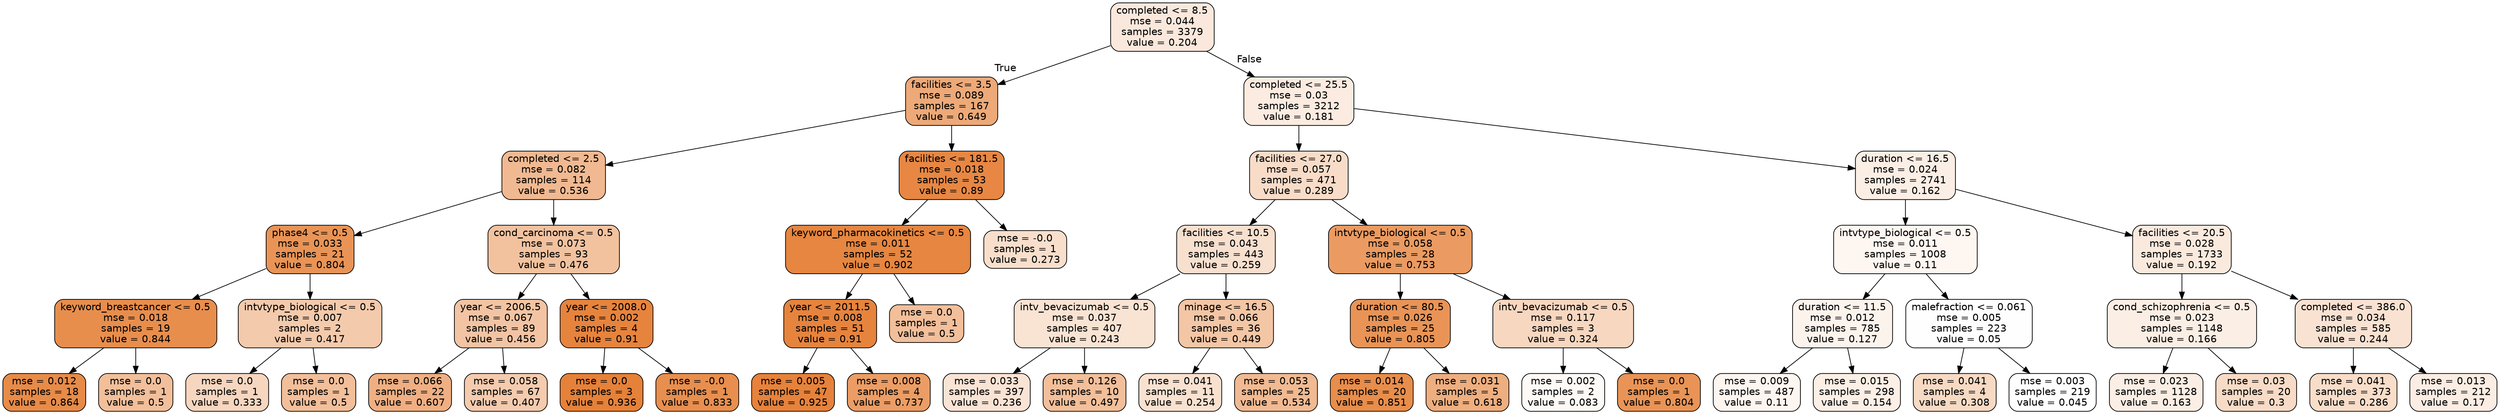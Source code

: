 digraph Tree {
node [shape=box, style="filled, rounded", color="black", fontname=helvetica] ;
edge [fontname=helvetica] ;
0 [label="completed <= 8.5\nmse = 0.044\nsamples = 3379\nvalue = 0.204", fillcolor="#e581392d"] ;
1 [label="facilities <= 3.5\nmse = 0.089\nsamples = 167\nvalue = 0.649", fillcolor="#e58139ad"] ;
0 -> 1 [labeldistance=2.5, labelangle=45, headlabel="True"] ;
2 [label="completed <= 2.5\nmse = 0.082\nsamples = 114\nvalue = 0.536", fillcolor="#e581398d"] ;
1 -> 2 ;
3 [label="phase4 <= 0.5\nmse = 0.033\nsamples = 21\nvalue = 0.804", fillcolor="#e58139d9"] ;
2 -> 3 ;
4 [label="keyword_breastcancer <= 0.5\nmse = 0.018\nsamples = 19\nvalue = 0.844", fillcolor="#e58139e5"] ;
3 -> 4 ;
5 [label="mse = 0.012\nsamples = 18\nvalue = 0.864", fillcolor="#e58139ea"] ;
4 -> 5 ;
6 [label="mse = 0.0\nsamples = 1\nvalue = 0.5", fillcolor="#e5813982"] ;
4 -> 6 ;
7 [label="intvtype_biological <= 0.5\nmse = 0.007\nsamples = 2\nvalue = 0.417", fillcolor="#e581396a"] ;
3 -> 7 ;
8 [label="mse = 0.0\nsamples = 1\nvalue = 0.333", fillcolor="#e5813952"] ;
7 -> 8 ;
9 [label="mse = 0.0\nsamples = 1\nvalue = 0.5", fillcolor="#e5813982"] ;
7 -> 9 ;
10 [label="cond_carcinoma <= 0.5\nmse = 0.073\nsamples = 93\nvalue = 0.476", fillcolor="#e581397b"] ;
2 -> 10 ;
11 [label="year <= 2006.5\nmse = 0.067\nsamples = 89\nvalue = 0.456", fillcolor="#e5813976"] ;
10 -> 11 ;
12 [label="mse = 0.066\nsamples = 22\nvalue = 0.607", fillcolor="#e58139a1"] ;
11 -> 12 ;
13 [label="mse = 0.058\nsamples = 67\nvalue = 0.407", fillcolor="#e5813968"] ;
11 -> 13 ;
14 [label="year <= 2008.0\nmse = 0.002\nsamples = 4\nvalue = 0.91", fillcolor="#e58139f8"] ;
10 -> 14 ;
15 [label="mse = 0.0\nsamples = 3\nvalue = 0.936", fillcolor="#e58139ff"] ;
14 -> 15 ;
16 [label="mse = -0.0\nsamples = 1\nvalue = 0.833", fillcolor="#e58139e2"] ;
14 -> 16 ;
17 [label="facilities <= 181.5\nmse = 0.018\nsamples = 53\nvalue = 0.89", fillcolor="#e58139f2"] ;
1 -> 17 ;
18 [label="keyword_pharmacokinetics <= 0.5\nmse = 0.011\nsamples = 52\nvalue = 0.902", fillcolor="#e58139f5"] ;
17 -> 18 ;
19 [label="year <= 2011.5\nmse = 0.008\nsamples = 51\nvalue = 0.91", fillcolor="#e58139f8"] ;
18 -> 19 ;
20 [label="mse = 0.005\nsamples = 47\nvalue = 0.925", fillcolor="#e58139fc"] ;
19 -> 20 ;
21 [label="mse = 0.008\nsamples = 4\nvalue = 0.737", fillcolor="#e58139c6"] ;
19 -> 21 ;
22 [label="mse = 0.0\nsamples = 1\nvalue = 0.5", fillcolor="#e5813982"] ;
18 -> 22 ;
23 [label="mse = -0.0\nsamples = 1\nvalue = 0.273", fillcolor="#e5813941"] ;
17 -> 23 ;
24 [label="completed <= 25.5\nmse = 0.03\nsamples = 3212\nvalue = 0.181", fillcolor="#e5813927"] ;
0 -> 24 [labeldistance=2.5, labelangle=-45, headlabel="False"] ;
25 [label="facilities <= 27.0\nmse = 0.057\nsamples = 471\nvalue = 0.289", fillcolor="#e5813946"] ;
24 -> 25 ;
26 [label="facilities <= 10.5\nmse = 0.043\nsamples = 443\nvalue = 0.259", fillcolor="#e581393d"] ;
25 -> 26 ;
27 [label="intv_bevacizumab <= 0.5\nmse = 0.037\nsamples = 407\nvalue = 0.243", fillcolor="#e5813938"] ;
26 -> 27 ;
28 [label="mse = 0.033\nsamples = 397\nvalue = 0.236", fillcolor="#e5813937"] ;
27 -> 28 ;
29 [label="mse = 0.126\nsamples = 10\nvalue = 0.497", fillcolor="#e5813981"] ;
27 -> 29 ;
30 [label="minage <= 16.5\nmse = 0.066\nsamples = 36\nvalue = 0.449", fillcolor="#e5813973"] ;
26 -> 30 ;
31 [label="mse = 0.041\nsamples = 11\nvalue = 0.254", fillcolor="#e581393c"] ;
30 -> 31 ;
32 [label="mse = 0.053\nsamples = 25\nvalue = 0.534", fillcolor="#e581398c"] ;
30 -> 32 ;
33 [label="intvtype_biological <= 0.5\nmse = 0.058\nsamples = 28\nvalue = 0.753", fillcolor="#e58139cb"] ;
25 -> 33 ;
34 [label="duration <= 80.5\nmse = 0.026\nsamples = 25\nvalue = 0.805", fillcolor="#e58139d9"] ;
33 -> 34 ;
35 [label="mse = 0.014\nsamples = 20\nvalue = 0.851", fillcolor="#e58139e7"] ;
34 -> 35 ;
36 [label="mse = 0.031\nsamples = 5\nvalue = 0.618", fillcolor="#e58139a4"] ;
34 -> 36 ;
37 [label="intv_bevacizumab <= 0.5\nmse = 0.117\nsamples = 3\nvalue = 0.324", fillcolor="#e5813950"] ;
33 -> 37 ;
38 [label="mse = 0.002\nsamples = 2\nvalue = 0.083", fillcolor="#e581390b"] ;
37 -> 38 ;
39 [label="mse = 0.0\nsamples = 1\nvalue = 0.804", fillcolor="#e58139d9"] ;
37 -> 39 ;
40 [label="duration <= 16.5\nmse = 0.024\nsamples = 2741\nvalue = 0.162", fillcolor="#e5813921"] ;
24 -> 40 ;
41 [label="intvtype_biological <= 0.5\nmse = 0.011\nsamples = 1008\nvalue = 0.11", fillcolor="#e5813912"] ;
40 -> 41 ;
42 [label="duration <= 11.5\nmse = 0.012\nsamples = 785\nvalue = 0.127", fillcolor="#e5813917"] ;
41 -> 42 ;
43 [label="mse = 0.009\nsamples = 487\nvalue = 0.11", fillcolor="#e5813913"] ;
42 -> 43 ;
44 [label="mse = 0.015\nsamples = 298\nvalue = 0.154", fillcolor="#e581391f"] ;
42 -> 44 ;
45 [label="malefraction <= 0.061\nmse = 0.005\nsamples = 223\nvalue = 0.05", fillcolor="#e5813901"] ;
41 -> 45 ;
46 [label="mse = 0.041\nsamples = 4\nvalue = 0.308", fillcolor="#e581394b"] ;
45 -> 46 ;
47 [label="mse = 0.003\nsamples = 219\nvalue = 0.045", fillcolor="#e5813900"] ;
45 -> 47 ;
48 [label="facilities <= 20.5\nmse = 0.028\nsamples = 1733\nvalue = 0.192", fillcolor="#e581392a"] ;
40 -> 48 ;
49 [label="cond_schizophrenia <= 0.5\nmse = 0.023\nsamples = 1148\nvalue = 0.166", fillcolor="#e5813922"] ;
48 -> 49 ;
50 [label="mse = 0.023\nsamples = 1128\nvalue = 0.163", fillcolor="#e5813922"] ;
49 -> 50 ;
51 [label="mse = 0.03\nsamples = 20\nvalue = 0.3", fillcolor="#e5813949"] ;
49 -> 51 ;
52 [label="completed <= 386.0\nmse = 0.034\nsamples = 585\nvalue = 0.244", fillcolor="#e5813939"] ;
48 -> 52 ;
53 [label="mse = 0.041\nsamples = 373\nvalue = 0.286", fillcolor="#e5813945"] ;
52 -> 53 ;
54 [label="mse = 0.013\nsamples = 212\nvalue = 0.17", fillcolor="#e5813924"] ;
52 -> 54 ;
}